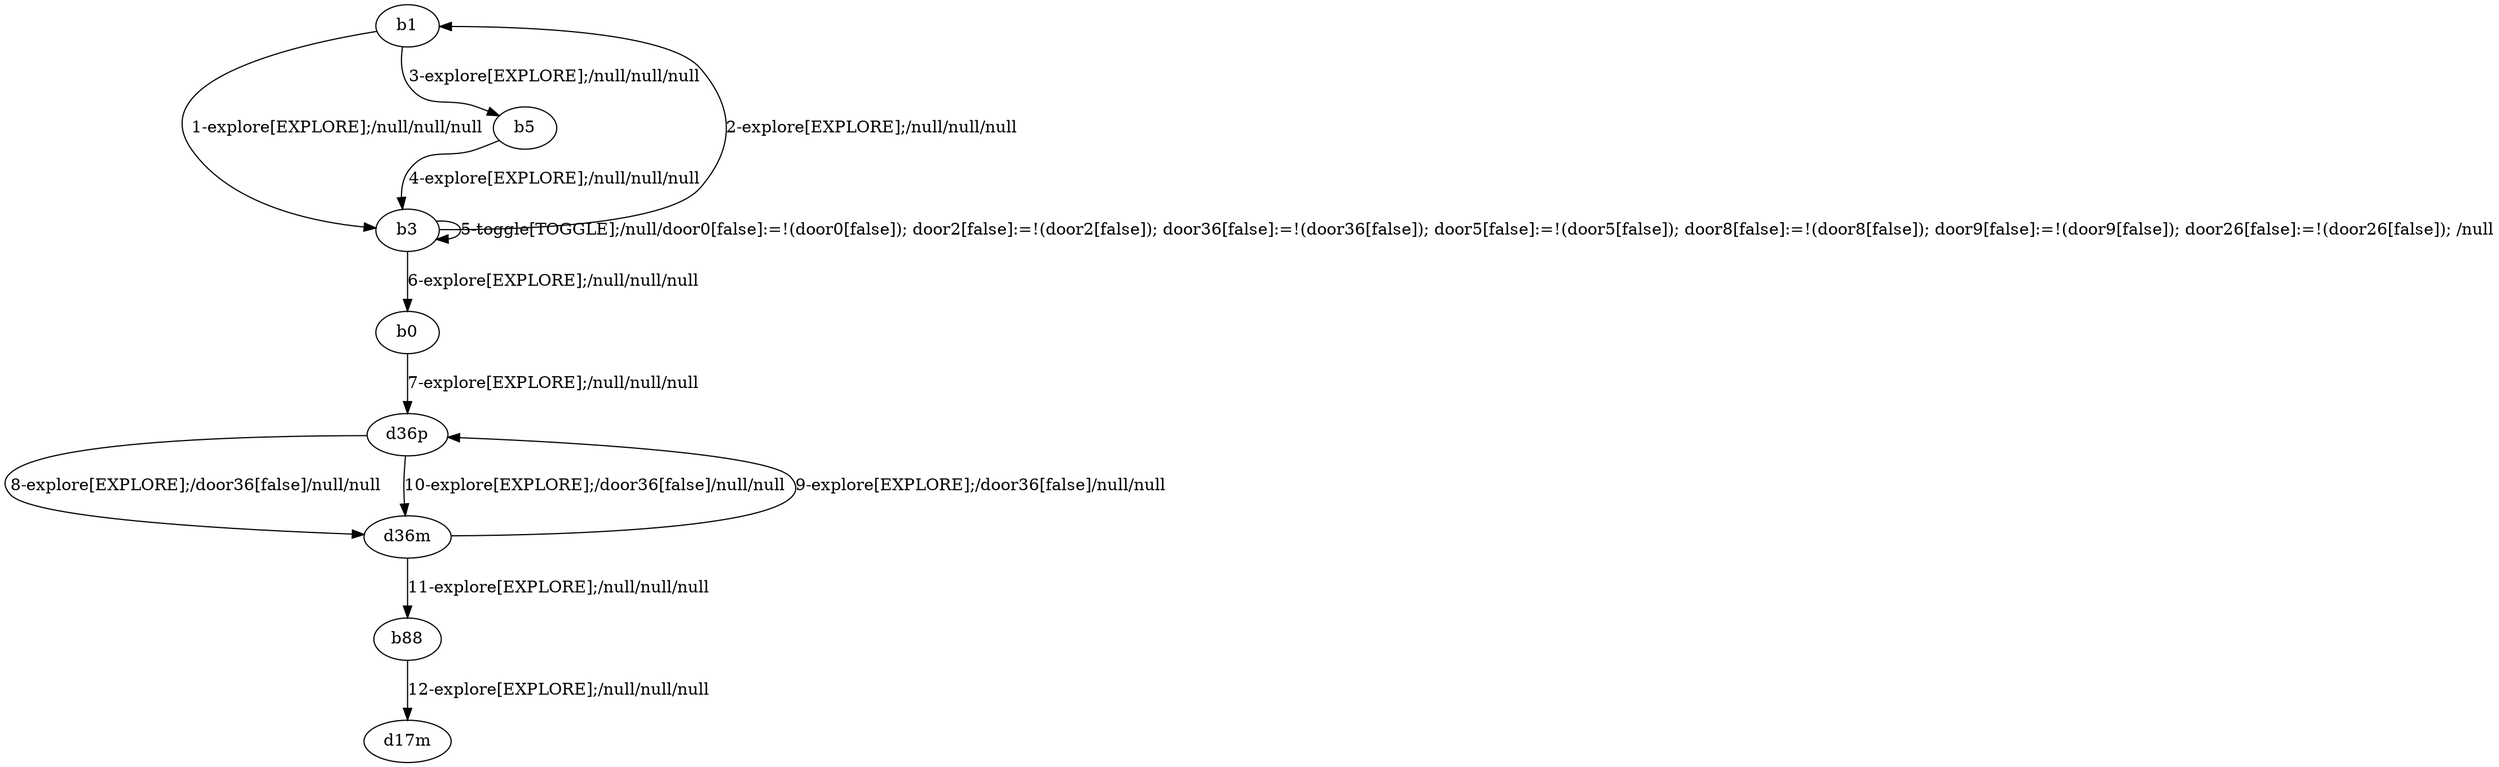 # Total number of goals covered by this test: 2
# b88 --> d17m
# d36m --> b88

digraph g {
"b1" -> "b3" [label = "1-explore[EXPLORE];/null/null/null"];
"b3" -> "b1" [label = "2-explore[EXPLORE];/null/null/null"];
"b1" -> "b5" [label = "3-explore[EXPLORE];/null/null/null"];
"b5" -> "b3" [label = "4-explore[EXPLORE];/null/null/null"];
"b3" -> "b3" [label = "5-toggle[TOGGLE];/null/door0[false]:=!(door0[false]); door2[false]:=!(door2[false]); door36[false]:=!(door36[false]); door5[false]:=!(door5[false]); door8[false]:=!(door8[false]); door9[false]:=!(door9[false]); door26[false]:=!(door26[false]); /null"];
"b3" -> "b0" [label = "6-explore[EXPLORE];/null/null/null"];
"b0" -> "d36p" [label = "7-explore[EXPLORE];/null/null/null"];
"d36p" -> "d36m" [label = "8-explore[EXPLORE];/door36[false]/null/null"];
"d36m" -> "d36p" [label = "9-explore[EXPLORE];/door36[false]/null/null"];
"d36p" -> "d36m" [label = "10-explore[EXPLORE];/door36[false]/null/null"];
"d36m" -> "b88" [label = "11-explore[EXPLORE];/null/null/null"];
"b88" -> "d17m" [label = "12-explore[EXPLORE];/null/null/null"];
}
